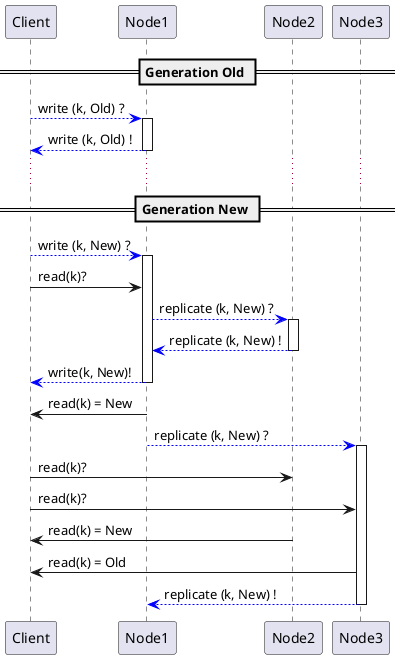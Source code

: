 @startuml

== Generation Old ==
Client --[#0000FF]> Node1 : write (k, Old) ?
activate Node1
Node1 --[#0000FF]> Client : write (k, Old) !
deactivate Node1
...

== Generation New ==
Client --[#0000FF]> Node1 : write (k, New) ?
activate Node1
Client -> Node1 : read(k)?
Node1 -[#0000FF]-> Node2 : replicate (k, New) ?
activate Node2
Node2 -[#0000FF]-> Node1 : replicate (k, New) !
deactivate Node2
Node1 --[#0000FF]> Client : write(k, New)!
deactivate Node1
Node1 -> Client: read(k) = New
Node1 -[#0000FF]-> Node3 : replicate (k, New) ?
activate Node3
Client -> Node2 : read(k)?
Client -> Node3 : read(k)?
Node2 -> Client: read(k) = New
Node3 -> Client: read(k) = Old
Node3 -[#0000FF]-> Node1 : replicate (k, New) !
deactivate Node3

@enduml
